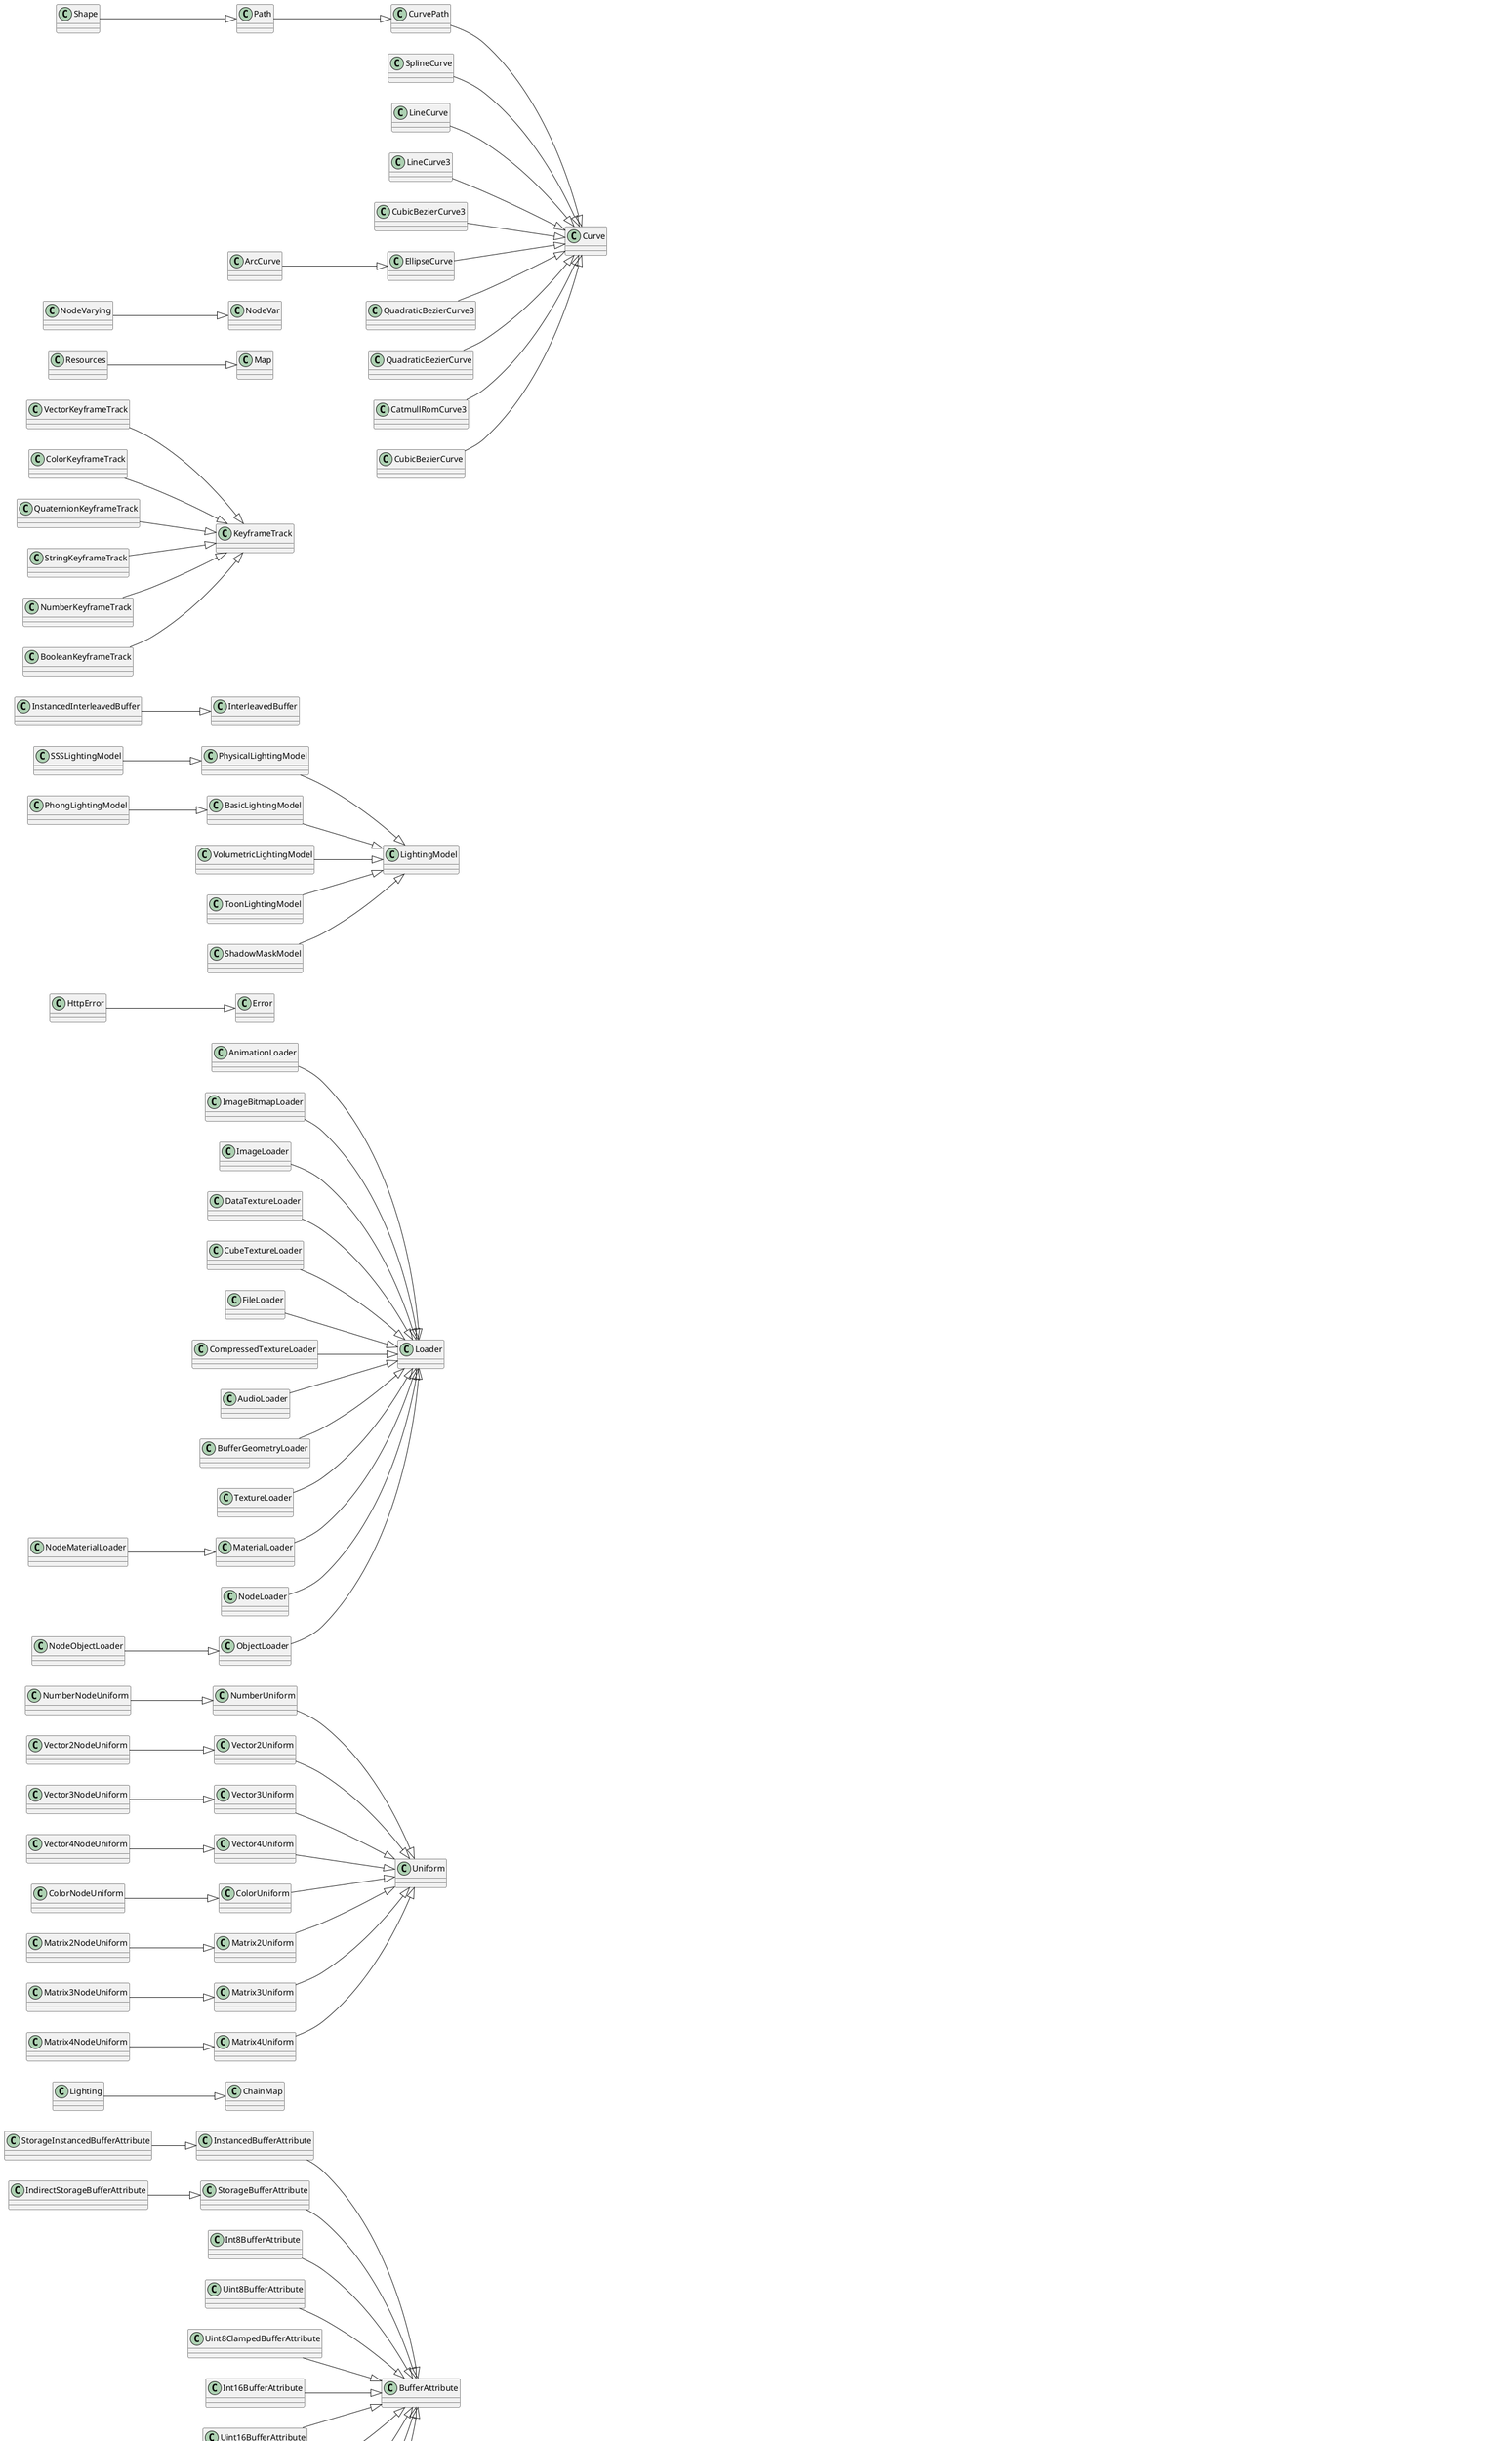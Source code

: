 
@startuml

left to right direction


class LightProbe 
class IESSpotLight 
class ProjectorLight 
class PointLightShadow 
class LightShadow 
class PointLight 
class HemisphereLight 
class SpotLightShadow 
class DirectionalLight 
class DirectionalLightShadow 
class RectAreaLight 
class SpotLight 
class AmbientLight 
class Light 
class CubeTexture 
class CompressedArrayTexture 
class CompressedCubeTexture 
class Texture 
class DataTexture 
class Source 
class VideoTexture 
class FramebufferTexture 
class CanvasTexture 
class VideoFrameTexture 
class DataArrayTexture 
class DepthTexture 
class Data3DTexture 
class CompressedTexture 
class Box3Helper 
class AxesHelper 
class PlaneHelper 
class SkeletonHelper 
class PolarGridHelper 
class HemisphereLightHelper 
class CameraHelper 
class BoxHelper 
class GridHelper 
class SpotLightHelper 
class ArrowHelper 
class PointLightHelper 
class DirectionalLightHelper 
class TorusKnotGeometry 
class BoxGeometry 
class ExtrudeGeometry 
class LatheGeometry 
class OctahedronGeometry 
class ConeGeometry 
class TorusGeometry 
class CapsuleGeometry 
class EdgesGeometry 
class PlaneGeometry 
class WireframeGeometry 
class TubeGeometry 
class SphereGeometry 
class RingGeometry 
class DodecahedronGeometry 
class TetrahedronGeometry 
class IcosahedronGeometry 
class CircleGeometry 
class ShapeGeometry 
class CylinderGeometry 
class PolyhedronGeometry 
class Cylindrical 
class Interpolant 
class Vector3 
class Vector4 
class Euler 
class Matrix4 
class Line3 
class SphericalHarmonics3 
class Vector2 
class Color 
class Triangle 
class Plane 
class Spherical 
class Box3 
class Ray 
class Matrix3 
class Frustum 
class Sphere 
class Quaternion 
class Box2 
class DiscreteInterpolant 
class LinearInterpolant 
class CubicInterpolant 
class QuaternionLinearInterpolant 
class FrustumArray 
class LineSegments 
class Line 
class Mesh 
class ClippingGroup 
class MultiDrawRenderList 
class BatchedMesh 
class Bone 
class Points 
class Sprite 
class LineLoop 
class SkinnedMesh 
class InstancedMesh 
class LOD 
class Group 
class Skeleton 
class StereoCamera 
class CubeCamera 
class OrthographicCamera 
class ArrayCamera 
class PerspectiveCamera 
class Camera 
class WebXRController 
class WebXRDepthSensing 
class WebXRManager 
class WebGPURenderer 
class WebGPURenderer 
class WebGPUBackend 
class WebGPUTextureUtils 
class WebGPUAttributeUtils 
class WebGPUTimestampQueryPool 
class WebGPUTexturePassUtils 
class WebGPUPipelineUtils 
class WebGPUUtils 
class WebGPUBindingUtils 
class WGSLNodeFunction 
class WGSLNodeParser 
class BasicNodeLibrary 
class WGSLNodeBuilder 
class StandardNodeLibrary 
class WebGLArrayRenderTarget 
class WebGLCubeRenderTarget 
class WebGLRenderer 
class SingleUniform 
class PureArrayUniform 
class StructuredUniform 
class WebGLUniforms 
class WebGLShaderCache 
class WebGLShaderStage 
class WebGL3DRenderTarget 
class Info 
class Pipeline 
class RenderObject 
class Color4 
class Bindings 
class Animation 
class RenderList 
class RenderPipeline 
class StorageInstancedBufferAttribute 
class PostProcessing 
class TimestampQueryPool 
class Geometries 
class RenderObjects 
class ChainMap 
class UniformBuffer 
class ProgrammableStage 
class Lighting 
class RenderLists 
class Backend 
class XRRenderTarget 
class IndirectStorageBufferAttribute 
class StorageBuffer 
class Buffer 
class QuadGeometry 
class QuadMesh 
class Binding 
class Attributes 
class RenderBundle 
class CubeRenderTarget 
class BundleGroup 
class RenderContext 
class Sampler 
class StorageTexture 
class UniformsGroup 
class DataMap 
class XRManager 
class Background 
class Uniform 
class NumberUniform 
class Vector2Uniform 
class Vector3Uniform 
class Vector4Uniform 
class ColorUniform 
class Matrix2Uniform 
class Matrix3Uniform 
class Matrix4Uniform 
class StorageBufferAttribute 
class Textures 
class Pipelines 
class ComputePipeline 
class SampledTexture 
class SampledArrayTexture 
class Sampled3DTexture 
class SampledCubeTexture 
class ClippingContext 
class Renderer 
class RenderBundles 
class RenderContexts 
class BindGroup 
class NodeUniformsGroup 
class Nodes 
class NodeSampledTexture 
class NodeSampledCubeTexture 
class NodeSampledTexture3D 
class NodeLibrary 
class NodeUniformBuffer 
class NodeBuilderState 
class NodeSampler 
class NodeStorageBuffer 
class NumberNodeUniform 
class Vector2NodeUniform 
class Vector3NodeUniform 
class Vector4NodeUniform 
class ColorNodeUniform 
class Matrix2NodeUniform 
class Matrix3NodeUniform 
class Matrix4NodeUniform 
class PMREMGenerator 
class WebGLRenderTarget 
class WebGLBufferRenderer 
class WebGLBackend 
class WebGLTextureUtils 
class WebGLCapabilities 
class WebGLTimestampQueryPool 
class WebGLState 
class WebGLExtensions 
class DualAttributeData 
class WebGLAttributeUtils 
class WebGLUtils 
class GLSLNodeBuilder 
class AnimationLoader 
class ImageBitmapLoader 
class Loader 
class LoaderUtils 
class ImageLoader 
class DataTextureLoader 
class CubeTextureLoader 
class HttpError 
class FileLoader 
class CompressedTextureLoader 
class AudioLoader 
class BufferGeometryLoader 
class TextureLoader 
class MaterialLoader 
class NodeLoader 
class NodeObjectLoader 
class NodeMaterialLoader 
class ObjectLoader 
class LoadingManager 
class MeshPhongMaterial 
class MeshDistanceMaterial 
class LineBasicMaterial 
class PointsMaterial 
class MeshLambertMaterial 
class LineDashedMaterial 
class MeshPhysicalMaterial 
class MeshDepthMaterial 
class ShaderMaterial 
class MeshStandardMaterial 
class SpriteMaterial 
class MeshToonMaterial 
class MeshMatcapMaterial 
class MeshNormalMaterial 
class MeshBasicMaterial 
class RawShaderMaterial 
class Material 
class LineDashedNodeMaterial 
class NodeMaterial 
class MeshPhysicalNodeMaterial 
class MeshMatcapNodeMaterial 
class LineBasicNodeMaterial 
class SpriteNodeMaterial 
class SSSLightingModel 
class MeshSSSNodeMaterial 
class MeshToonNodeMaterial 
class MeshPhongNodeMaterial 
class MeshLambertNodeMaterial 
class MeshNormalNodeMaterial 
class PointsNodeMaterial 
class NodeMaterialObserver 
class MeshStandardNodeMaterial 
class MeshBasicNodeMaterial 
class Line2NodeMaterial 
class VolumeNodeMaterial 
class ShadowNodeMaterial 
class ShadowMaterial 
class AudioListener 
class AudioContext 
class AudioAnalyser 
class PositionalAudio 
class Audio 
class InstancedBufferAttribute 
class Object3D 
class EventDispatcher 
class InterleavedBuffer 
class Clock 
class BufferAttribute 
class Int8BufferAttribute 
class Uint8BufferAttribute 
class Uint8ClampedBufferAttribute 
class Int16BufferAttribute 
class Uint16BufferAttribute 
class Int32BufferAttribute 
class Uint32BufferAttribute 
class Float16BufferAttribute 
class Float32BufferAttribute 
class Raycaster 
class InstancedBufferGeometry 
class InterleavedBufferAttribute 
class BufferGeometry 
class RenderTarget3D 
class Layers 
class RenderTarget 
class UniformsGroup 
class Uniform 
class InstancedInterleavedBuffer 
class GLBufferAttribute 
class Scene 
class Fog 
class FogExp2 
class AnimationMixer 
class AnimationAction 
class Composite 
class PropertyBinding 
class AnimationUtils 
class KeyframeTrack 
class AnimationClip 
class PropertyMixer 
class VectorKeyframeTrack 
class ColorKeyframeTrack 
class QuaternionKeyframeTrack 
class StringKeyframeTrack 
class NumberKeyframeTrack 
class BooleanKeyframeTrack 
class AnimationObjectGroup 
class RendererReferenceNode 
class InstanceNode 
class StorageBufferNode 
class VelocityNode 
class PointUVNode 
class SkinningNode 
class BufferAttributeNode 
class TextureNode 
class SceneNode 
class MorphNode 
class BatchNode 
class CubeTextureNode 
class TextureSizeNode 
class ReferenceElementNode 
class ReferenceNode 
class Object3DNode 
class Texture3DNode 
class BuiltinNode 
class InstancedMeshNode 
class UserDataNode 
class ModelNode 
class ReferenceElementNode 
class ReferenceBaseNode 
class MaterialReferenceNode 
class VertexColorNode 
class MaterialNode 
class StorageTextureNode 
class BufferNode 
class ClippingNode 
class UniformArrayElementNode 
class UniformArrayNode 
class PMREMNode 
class ConditionalNode 
class OperatorNode 
class MathNode 
class BasicLightingModel 
class VolumetricLightingModel 
class PhongLightingModel 
class ToonLightingModel 
class ShadowMaskModel 
class PhysicalLightingModel 
class FunctionNode 
class ScriptableValueNode 
class Resources 
class Parameters 
class ScriptableNode 
class CodeNode 
class FunctionCallNode 
class ExpressionNode 
class ComputeNode 
class ComputeBuiltinNode 
class WorkgroupInfoElementNode 
class WorkgroupInfoNode 
class AtomicFunctionNode 
class BarrierNode 
class RectAreaLightNode 
class IrradianceNode 
class PointShadowNode 
class PointLightNode 
class HemisphereLightNode 
class DirectionalLightNode 
class LightingNode 
class AnalyticLightNode 
class IESSpotLightNode 
class LightsNode 
class SpotLightNode 
class BasicEnvironmentNode 
class BasicLightMapNode 
class ShadowNode 
class LightProbeNode 
class AONode 
class LightingContextNode 
class AmbientLightNode 
class ProjectorLightNode 
class EnvironmentNode 
class ShadowBaseNode 
class ShaderCallNodeInternal 
class ShaderNodeInternal 
class ViewportTextureNode 
class ViewportSharedTextureNode 
class ToneMappingNode 
class ColorSpaceNode 
class ViewportDepthNode 
class BumpMapNode 
class RenderOutputNode 
class PosterizeNode 
class ViewportDepthTextureNode 
class FrontFacingNode 
class ScreenNode 
class NormalMapNode 
class ToonOutlinePassNode 
class PassTextureNode 
class PassMultipleTextureNode 
class PassNode 
class RangeNode 
class FunctionOverloadingNode 
class SetNode 
class RemapNode 
class ReflectorNode 
class ReflectorBaseNode 
class EquirectUVNode 
class ConvertNode 
class StorageArrayElementNode 
class ArrayElementNode 
class LoopNode 
class SplitNode 
class JoinNode 
class CubeMapNode 
class SpriteSheetUVNode 
class MatcapUVNode 
class TriplanarTexturesNode 
class FlipNode 
class MaxMipLevelNode 
class RTTNode 
class DebugNode 
class MemberNode 
class RotateNode 
class NodeBuilder 
class StructType 
class AttributeNode 
class StructTypeNode 
class StackNode 
class ConstNode 
class VaryingNode 
class CacheNode 
class ContextNode 
class TempNode 
class MRTNode 
class IndexNode 
class VarNode 
class ArrayNode 
class LightingModel 
class NodeVarying 
class AssignNode 
class NodeFunctionInput 
class OutputStructNode 
class NodeFunction 
class NodeAttribute 
class ParameterNode 
class InputNode 
class NodeCode 
class BypassNode 
class PropertyNode 
class NodeVar 
class NodeFrame 
class UniformNode 
class NodeCache 
class StructNode 
class NodeUniform 
class Node 
class UniformGroupNode 
class NodeParser 
class GLSLNodeFunction 
class GLSLNodeParser 
class DataUtils 
class ShapeUtils 
class ImageUtils 
class PMREMGenerator 
class Controls 
class TextureUtils 
class Earcut 
class Shape 
class ShapePath 
class Path 
class CurvePath 
class Curve 
class SplineCurve 
class LineCurve 
class LineCurve3 
class ArcCurve 
class CubicBezierCurve3 
class EllipseCurve 
class QuadraticBezierCurve3 
class QuadraticBezierCurve 
class CatmullRomCurve3 
class CubicBezierCurve 


LightProbe --|> Light 
IESSpotLight --|> SpotLight 
ProjectorLight --|> SpotLight 
PointLightShadow --|> LightShadow 
PointLight --|> Light 
HemisphereLight --|> Light 
SpotLightShadow --|> LightShadow 
DirectionalLight --|> Light 
DirectionalLightShadow --|> LightShadow 
RectAreaLight --|> Light 
SpotLight --|> Light 
AmbientLight --|> Light 
Light --|> Object3D 
CubeTexture --|> Texture 
CompressedArrayTexture --|> CompressedTexture 
CompressedCubeTexture --|> CompressedTexture 
Texture --|> EventDispatcher 
DataTexture --|> Texture 
VideoTexture --|> Texture 
FramebufferTexture --|> Texture 
CanvasTexture --|> Texture 
VideoFrameTexture --|> VideoTexture 
DataArrayTexture --|> Texture 
DepthTexture --|> Texture 
Data3DTexture --|> Texture 
CompressedTexture --|> Texture 
Box3Helper --|> LineSegments 
AxesHelper --|> LineSegments 
PlaneHelper --|> Line 
SkeletonHelper --|> LineSegments 
PolarGridHelper --|> LineSegments 
HemisphereLightHelper --|> Object3D 
CameraHelper --|> LineSegments 
BoxHelper --|> LineSegments 
GridHelper --|> LineSegments 
SpotLightHelper --|> Object3D 
ArrowHelper --|> Object3D 
PointLightHelper --|> Mesh 
DirectionalLightHelper --|> Object3D 
TorusKnotGeometry --|> BufferGeometry 
BoxGeometry --|> BufferGeometry 
ExtrudeGeometry --|> BufferGeometry 
LatheGeometry --|> BufferGeometry 
OctahedronGeometry --|> PolyhedronGeometry 
ConeGeometry --|> CylinderGeometry 
TorusGeometry --|> BufferGeometry 
CapsuleGeometry --|> BufferGeometry 
EdgesGeometry --|> BufferGeometry 
PlaneGeometry --|> BufferGeometry 
WireframeGeometry --|> BufferGeometry 
TubeGeometry --|> BufferGeometry 
SphereGeometry --|> BufferGeometry 
RingGeometry --|> BufferGeometry 
DodecahedronGeometry --|> PolyhedronGeometry 
TetrahedronGeometry --|> PolyhedronGeometry 
IcosahedronGeometry --|> PolyhedronGeometry 
CircleGeometry --|> BufferGeometry 
ShapeGeometry --|> BufferGeometry 
CylinderGeometry --|> BufferGeometry 
PolyhedronGeometry --|> BufferGeometry 
DiscreteInterpolant --|> Interpolant 
LinearInterpolant --|> Interpolant 
CubicInterpolant --|> Interpolant 
QuaternionLinearInterpolant --|> Interpolant 
LineSegments --|> Line 
Line --|> Object3D 
Mesh --|> Object3D 
ClippingGroup --|> Group 
BatchedMesh --|> Mesh 
Bone --|> Object3D 
Points --|> Object3D 
Sprite --|> Object3D 
LineLoop --|> Line 
SkinnedMesh --|> Mesh 
InstancedMesh --|> Mesh 
LOD --|> Object3D 
Group --|> Object3D 
CubeCamera --|> Object3D 
OrthographicCamera --|> Camera 
ArrayCamera --|> PerspectiveCamera 
PerspectiveCamera --|> Camera 
Camera --|> Object3D 
WebXRManager --|> EventDispatcher 
WebGPURenderer --|> Renderer 
WebGPURenderer --|> Renderer 
WebGPUBackend --|> Backend 
WebGPUTimestampQueryPool --|> TimestampQueryPool 
WebGPUTexturePassUtils --|> DataMap 
WGSLNodeFunction --|> NodeFunction 
WGSLNodeParser --|> NodeParser 
BasicNodeLibrary --|> NodeLibrary 
WGSLNodeBuilder --|> NodeBuilder 
StandardNodeLibrary --|> NodeLibrary 
WebGLArrayRenderTarget --|> WebGLRenderTarget 
WebGLCubeRenderTarget --|> WebGLRenderTarget 
WebGL3DRenderTarget --|> WebGLRenderTarget 
Color4 --|> Color 
Bindings --|> DataMap 
RenderPipeline --|> Pipeline 
StorageInstancedBufferAttribute --|> InstancedBufferAttribute 
Geometries --|> DataMap 
UniformBuffer --|> Buffer 
Lighting --|> ChainMap 
XRRenderTarget --|> RenderTarget 
IndirectStorageBufferAttribute --|> StorageBufferAttribute 
StorageBuffer --|> Buffer 
Buffer --|> Binding 
QuadGeometry --|> BufferGeometry 
QuadMesh --|> Mesh 
Attributes --|> DataMap 
CubeRenderTarget --|> WebGLCubeRenderTarget 
BundleGroup --|> Group 
Sampler --|> Binding 
StorageTexture --|> Texture 
UniformsGroup --|> UniformBuffer 
XRManager --|> EventDispatcher 
Background --|> DataMap 
NumberUniform --|> Uniform 
Vector2Uniform --|> Uniform 
Vector3Uniform --|> Uniform 
Vector4Uniform --|> Uniform 
ColorUniform --|> Uniform 
Matrix2Uniform --|> Uniform 
Matrix3Uniform --|> Uniform 
Matrix4Uniform --|> Uniform 
StorageBufferAttribute --|> BufferAttribute 
Textures --|> DataMap 
Pipelines --|> DataMap 
ComputePipeline --|> Pipeline 
SampledTexture --|> Binding 
SampledArrayTexture --|> SampledTexture 
Sampled3DTexture --|> SampledTexture 
SampledCubeTexture --|> SampledTexture 
NodeUniformsGroup --|> UniformsGroup 
Nodes --|> DataMap 
NodeSampledTexture --|> SampledTexture 
NodeSampledCubeTexture --|> NodeSampledTexture 
NodeSampledTexture3D --|> NodeSampledTexture 
NodeUniformBuffer --|> UniformBuffer 
NodeSampler --|> Sampler 
NodeStorageBuffer --|> StorageBuffer 
NumberNodeUniform --|> NumberUniform 
Vector2NodeUniform --|> Vector2Uniform 
Vector3NodeUniform --|> Vector3Uniform 
Vector4NodeUniform --|> Vector4Uniform 
ColorNodeUniform --|> ColorUniform 
Matrix2NodeUniform --|> Matrix2Uniform 
Matrix3NodeUniform --|> Matrix3Uniform 
Matrix4NodeUniform --|> Matrix4Uniform 
WebGLRenderTarget --|> RenderTarget 
WebGLBackend --|> Backend 
WebGLTimestampQueryPool --|> TimestampQueryPool 
GLSLNodeBuilder --|> NodeBuilder 
AnimationLoader --|> Loader 
ImageBitmapLoader --|> Loader 
ImageLoader --|> Loader 
DataTextureLoader --|> Loader 
CubeTextureLoader --|> Loader 
HttpError --|> Error 
FileLoader --|> Loader 
CompressedTextureLoader --|> Loader 
AudioLoader --|> Loader 
BufferGeometryLoader --|> Loader 
TextureLoader --|> Loader 
MaterialLoader --|> Loader 
NodeLoader --|> Loader 
NodeObjectLoader --|> ObjectLoader 
NodeMaterialLoader --|> MaterialLoader 
ObjectLoader --|> Loader 
MeshPhongMaterial --|> Material 
MeshDistanceMaterial --|> Material 
LineBasicMaterial --|> Material 
PointsMaterial --|> Material 
MeshLambertMaterial --|> Material 
LineDashedMaterial --|> LineBasicMaterial 
MeshPhysicalMaterial --|> MeshStandardMaterial 
MeshDepthMaterial --|> Material 
ShaderMaterial --|> Material 
MeshStandardMaterial --|> Material 
SpriteMaterial --|> Material 
MeshToonMaterial --|> Material 
MeshMatcapMaterial --|> Material 
MeshNormalMaterial --|> Material 
MeshBasicMaterial --|> Material 
RawShaderMaterial --|> ShaderMaterial 
Material --|> EventDispatcher 
LineDashedNodeMaterial --|> NodeMaterial 
NodeMaterial --|> Material 
MeshPhysicalNodeMaterial --|> MeshStandardNodeMaterial 
MeshMatcapNodeMaterial --|> NodeMaterial 
LineBasicNodeMaterial --|> NodeMaterial 
SpriteNodeMaterial --|> NodeMaterial 
SSSLightingModel --|> PhysicalLightingModel 
MeshSSSNodeMaterial --|> MeshPhysicalNodeMaterial 
MeshToonNodeMaterial --|> NodeMaterial 
MeshPhongNodeMaterial --|> NodeMaterial 
MeshLambertNodeMaterial --|> NodeMaterial 
MeshNormalNodeMaterial --|> NodeMaterial 
PointsNodeMaterial --|> SpriteNodeMaterial 
MeshStandardNodeMaterial --|> NodeMaterial 
MeshBasicNodeMaterial --|> NodeMaterial 
Line2NodeMaterial --|> NodeMaterial 
VolumeNodeMaterial --|> NodeMaterial 
ShadowNodeMaterial --|> NodeMaterial 
ShadowMaterial --|> Material 
AudioListener --|> Object3D 
PositionalAudio --|> Audio 
Audio --|> Object3D 
InstancedBufferAttribute --|> BufferAttribute 
Object3D --|> EventDispatcher 
Int8BufferAttribute --|> BufferAttribute 
Uint8BufferAttribute --|> BufferAttribute 
Uint8ClampedBufferAttribute --|> BufferAttribute 
Int16BufferAttribute --|> BufferAttribute 
Uint16BufferAttribute --|> BufferAttribute 
Int32BufferAttribute --|> BufferAttribute 
Uint32BufferAttribute --|> BufferAttribute 
Float16BufferAttribute --|> BufferAttribute 
Float32BufferAttribute --|> BufferAttribute 
InstancedBufferGeometry --|> BufferGeometry 
BufferGeometry --|> EventDispatcher 
RenderTarget3D --|> RenderTarget 
RenderTarget --|> EventDispatcher 
UniformsGroup --|> EventDispatcher 
InstancedInterleavedBuffer --|> InterleavedBuffer 
Scene --|> Object3D 
AnimationMixer --|> EventDispatcher 
VectorKeyframeTrack --|> KeyframeTrack 
ColorKeyframeTrack --|> KeyframeTrack 
QuaternionKeyframeTrack --|> KeyframeTrack 
StringKeyframeTrack --|> KeyframeTrack 
NumberKeyframeTrack --|> KeyframeTrack 
BooleanKeyframeTrack --|> KeyframeTrack 
RendererReferenceNode --|> ReferenceBaseNode 
InstanceNode --|> Node 
StorageBufferNode --|> BufferNode 
VelocityNode --|> TempNode 
PointUVNode --|> Node 
SkinningNode --|> Node 
BufferAttributeNode --|> InputNode 
TextureNode --|> UniformNode 
SceneNode --|> Node 
MorphNode --|> Node 
BatchNode --|> Node 
CubeTextureNode --|> TextureNode 
TextureSizeNode --|> Node 
ReferenceElementNode --|> ArrayElementNode 
ReferenceNode --|> Node 
Object3DNode --|> Node 
Texture3DNode --|> TextureNode 
BuiltinNode --|> Node 
InstancedMeshNode --|> InstanceNode 
UserDataNode --|> ReferenceNode 
ModelNode --|> Object3DNode 
ReferenceElementNode --|> ArrayElementNode 
ReferenceBaseNode --|> Node 
MaterialReferenceNode --|> ReferenceNode 
VertexColorNode --|> AttributeNode 
MaterialNode --|> Node 
StorageTextureNode --|> TextureNode 
BufferNode --|> UniformNode 
ClippingNode --|> Node 
UniformArrayElementNode --|> ArrayElementNode 
UniformArrayNode --|> BufferNode 
PMREMNode --|> TempNode 
ConditionalNode --|> Node 
OperatorNode --|> TempNode 
MathNode --|> TempNode 
BasicLightingModel --|> LightingModel 
VolumetricLightingModel --|> LightingModel 
PhongLightingModel --|> BasicLightingModel 
ToonLightingModel --|> LightingModel 
ShadowMaskModel --|> LightingModel 
PhysicalLightingModel --|> LightingModel 
FunctionNode --|> CodeNode 
ScriptableValueNode --|> Node 
Resources --|> Map 
ScriptableNode --|> Node 
CodeNode --|> Node 
FunctionCallNode --|> TempNode 
ExpressionNode --|> Node 
ComputeNode --|> Node 
ComputeBuiltinNode --|> Node 
WorkgroupInfoElementNode --|> ArrayElementNode 
WorkgroupInfoNode --|> Node 
AtomicFunctionNode --|> Node 
BarrierNode --|> Node 
RectAreaLightNode --|> AnalyticLightNode 
IrradianceNode --|> LightingNode 
PointShadowNode --|> ShadowNode 
PointLightNode --|> AnalyticLightNode 
HemisphereLightNode --|> AnalyticLightNode 
DirectionalLightNode --|> AnalyticLightNode 
LightingNode --|> Node 
AnalyticLightNode --|> LightingNode 
IESSpotLightNode --|> SpotLightNode 
LightsNode --|> Node 
SpotLightNode --|> AnalyticLightNode 
BasicEnvironmentNode --|> LightingNode 
BasicLightMapNode --|> LightingNode 
ShadowNode --|> ShadowBaseNode 
LightProbeNode --|> AnalyticLightNode 
AONode --|> LightingNode 
LightingContextNode --|> ContextNode 
AmbientLightNode --|> AnalyticLightNode 
ProjectorLightNode --|> SpotLightNode 
EnvironmentNode --|> LightingNode 
ShadowBaseNode --|> Node 
ShaderCallNodeInternal --|> Node 
ShaderNodeInternal --|> Node 
ViewportTextureNode --|> TextureNode 
ViewportSharedTextureNode --|> ViewportTextureNode 
ToneMappingNode --|> TempNode 
ColorSpaceNode --|> TempNode 
ViewportDepthNode --|> Node 
BumpMapNode --|> TempNode 
RenderOutputNode --|> TempNode 
PosterizeNode --|> TempNode 
ViewportDepthTextureNode --|> ViewportTextureNode 
FrontFacingNode --|> Node 
ScreenNode --|> Node 
NormalMapNode --|> TempNode 
ToonOutlinePassNode --|> PassNode 
PassTextureNode --|> TextureNode 
PassMultipleTextureNode --|> PassTextureNode 
PassNode --|> TempNode 
RangeNode --|> Node 
FunctionOverloadingNode --|> Node 
SetNode --|> TempNode 
RemapNode --|> Node 
ReflectorNode --|> TextureNode 
ReflectorBaseNode --|> Node 
EquirectUVNode --|> TempNode 
ConvertNode --|> Node 
StorageArrayElementNode --|> ArrayElementNode 
ArrayElementNode --|> Node 
LoopNode --|> Node 
SplitNode --|> Node 
JoinNode --|> TempNode 
CubeMapNode --|> TempNode 
SpriteSheetUVNode --|> Node 
MatcapUVNode --|> TempNode 
TriplanarTexturesNode --|> Node 
FlipNode --|> TempNode 
MaxMipLevelNode --|> UniformNode 
RTTNode --|> TextureNode 
DebugNode --|> TempNode 
MemberNode --|> Node 
RotateNode --|> TempNode 
AttributeNode --|> Node 
StructTypeNode --|> Node 
StackNode --|> Node 
ConstNode --|> InputNode 
VaryingNode --|> Node 
CacheNode --|> Node 
ContextNode --|> Node 
TempNode --|> Node 
MRTNode --|> OutputStructNode 
IndexNode --|> Node 
VarNode --|> Node 
ArrayNode --|> TempNode 
NodeVarying --|> NodeVar 
AssignNode --|> TempNode 
OutputStructNode --|> Node 
ParameterNode --|> PropertyNode 
InputNode --|> Node 
BypassNode --|> Node 
PropertyNode --|> Node 
UniformNode --|> InputNode 
StructNode --|> Node 
Node --|> EventDispatcher 
UniformGroupNode --|> Node 
GLSLNodeFunction --|> NodeFunction 
GLSLNodeParser --|> NodeParser 
Controls --|> EventDispatcher 
Shape --|> Path 
Path --|> CurvePath 
CurvePath --|> Curve 
SplineCurve --|> Curve 
LineCurve --|> Curve 
LineCurve3 --|> Curve 
ArcCurve --|> EllipseCurve 
CubicBezierCurve3 --|> Curve 
EllipseCurve --|> Curve 
QuadraticBezierCurve3 --|> Curve 
QuadraticBezierCurve --|> Curve 
CatmullRomCurve3 --|> Curve 
CubicBezierCurve --|> Curve 


@enduml


